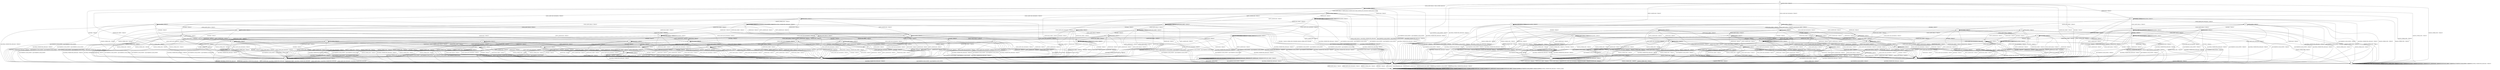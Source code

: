 digraph g {

	s0 [shape="circle" label="s0"];
	s1 [shape="circle" label="s1"];
	s2 [shape="circle" label="s2"];
	s3 [shape="circle" label="s3"];
	s4 [shape="circle" label="s4"];
	s5 [shape="circle" label="s5"];
	s6 [shape="circle" label="s6"];
	s7 [shape="circle" label="s7"];
	s8 [shape="circle" label="s8"];
	s9 [shape="circle" label="s9"];
	s10 [shape="circle" label="s10"];
	s11 [shape="circle" label="s11"];
	s12 [shape="circle" label="s12"];
	s13 [shape="circle" label="s13"];
	s14 [shape="circle" label="s14"];
	s15 [shape="circle" label="s15"];
	s16 [shape="circle" label="s16"];
	s17 [shape="circle" label="s17"];
	s18 [shape="circle" label="s18"];
	s19 [shape="circle" label="s19"];
	s20 [shape="circle" label="s20"];
	s21 [shape="circle" label="s21"];
	s22 [shape="circle" label="s22"];
	s23 [shape="circle" label="s23"];
	s24 [shape="circle" label="s24"];
	s25 [shape="circle" label="s25"];
	s26 [shape="circle" label="s26"];
	s27 [shape="circle" label="s27"];
	s28 [shape="circle" label="s28"];
	s29 [shape="circle" label="s29"];
	s30 [shape="circle" label="s30"];
	s31 [shape="circle" label="s31"];
	s32 [shape="circle" label="s32"];
	s33 [shape="circle" label="s33"];
	s34 [shape="circle" label="s34"];
	s35 [shape="circle" label="s35"];
	s36 [shape="circle" label="s36"];
	s37 [shape="circle" label="s37"];
	s38 [shape="circle" label="s38"];
	s39 [shape="circle" label="s39"];
	s40 [shape="circle" label="s40"];
	s41 [shape="circle" label="s41"];
	s42 [shape="circle" label="s42"];
	s43 [shape="circle" label="s43"];
	s44 [shape="circle" label="s44"];
	s45 [shape="circle" label="s45"];
	s46 [shape="circle" label="s46"];
	s47 [shape="circle" label="s47"];
	s48 [shape="circle" label="s48"];
	s49 [shape="circle" label="s49"];
	s50 [shape="circle" label="s50"];
	s51 [shape="circle" label="s51"];
	s52 [shape="circle" label="s52"];
	s53 [shape="circle" label="s53"];
	s54 [shape="circle" label="s54"];
	s55 [shape="circle" label="s55"];
	s56 [shape="circle" label="s56"];
	s57 [shape="circle" label="s57"];
	s58 [shape="circle" label="s58"];
	s59 [shape="circle" label="s59"];
	s60 [shape="circle" label="s60"];
	s61 [shape="circle" label="s61"];
	s62 [shape="circle" label="s62"];
	s63 [shape="circle" label="s63"];
	s64 [shape="circle" label="s64"];
	s65 [shape="circle" label="s65"];
	s66 [shape="circle" label="s66"];
	s0 -> s2 [label="ECDH_CLIENT_HELLO / HELLO_VERIFY_REQUEST"];
	s0 -> s23 [label="ECDH_CLIENT_KEY_EXCHANGE / TIMEOUT"];
	s0 -> s1 [label="CHANGE_CIPHER_SPEC / TIMEOUT"];
	s0 -> s14 [label="FINISHED / TIMEOUT"];
	s0 -> s0 [label="APPLICATION / TIMEOUT"];
	s0 -> s11 [label="CERTIFICATE / TIMEOUT"];
	s0 -> s17 [label="EMPTY_CERTIFICATE / TIMEOUT"];
	s0 -> s14 [label="CERTIFICATE_VERIFY / TIMEOUT"];
	s0 -> s5 [label="Alert(WARNING,CLOSE_NOTIFY) / TIMEOUT"];
	s0 -> s5 [label="Alert(FATAL,UNEXPECTED_MESSAGE) / TIMEOUT"];
	s1 -> s1 [label="ECDH_CLIENT_HELLO / TIMEOUT"];
	s1 -> s1 [label="ECDH_CLIENT_KEY_EXCHANGE / TIMEOUT"];
	s1 -> s1 [label="CHANGE_CIPHER_SPEC / TIMEOUT"];
	s1 -> s1 [label="FINISHED / TIMEOUT"];
	s1 -> s1 [label="APPLICATION / TIMEOUT"];
	s1 -> s1 [label="CERTIFICATE / TIMEOUT"];
	s1 -> s1 [label="EMPTY_CERTIFICATE / TIMEOUT"];
	s1 -> s1 [label="CERTIFICATE_VERIFY / TIMEOUT"];
	s1 -> s1 [label="Alert(WARNING,CLOSE_NOTIFY) / TIMEOUT"];
	s1 -> s1 [label="Alert(FATAL,UNEXPECTED_MESSAGE) / TIMEOUT"];
	s2 -> s3 [label="ECDH_CLIENT_HELLO / SERVER_HELLO,CERTIFICATE,ECDHE_SERVER_KEY_EXCHANGE,SERVER_HELLO_DONE"];
	s2 -> s18 [label="ECDH_CLIENT_KEY_EXCHANGE / TIMEOUT"];
	s2 -> s1 [label="CHANGE_CIPHER_SPEC / TIMEOUT"];
	s2 -> s4 [label="FINISHED / TIMEOUT"];
	s2 -> s2 [label="APPLICATION / TIMEOUT"];
	s2 -> s7 [label="CERTIFICATE / TIMEOUT"];
	s2 -> s15 [label="EMPTY_CERTIFICATE / TIMEOUT"];
	s2 -> s4 [label="CERTIFICATE_VERIFY / TIMEOUT"];
	s2 -> s5 [label="Alert(WARNING,CLOSE_NOTIFY) / Alert(WARNING,CLOSE_NOTIFY)"];
	s2 -> s5 [label="Alert(FATAL,UNEXPECTED_MESSAGE) / TIMEOUT"];
	s3 -> s5 [label="ECDH_CLIENT_HELLO / Alert(FATAL,UNEXPECTED_MESSAGE)"];
	s3 -> s19 [label="ECDH_CLIENT_KEY_EXCHANGE / TIMEOUT"];
	s3 -> s1 [label="CHANGE_CIPHER_SPEC / TIMEOUT"];
	s3 -> s4 [label="FINISHED / TIMEOUT"];
	s3 -> s3 [label="APPLICATION / TIMEOUT"];
	s3 -> s7 [label="CERTIFICATE / TIMEOUT"];
	s3 -> s15 [label="EMPTY_CERTIFICATE / TIMEOUT"];
	s3 -> s4 [label="CERTIFICATE_VERIFY / TIMEOUT"];
	s3 -> s5 [label="Alert(WARNING,CLOSE_NOTIFY) / Alert(WARNING,CLOSE_NOTIFY)"];
	s3 -> s5 [label="Alert(FATAL,UNEXPECTED_MESSAGE) / TIMEOUT"];
	s4 -> s4 [label="ECDH_CLIENT_HELLO / TIMEOUT"];
	s4 -> s4 [label="ECDH_CLIENT_KEY_EXCHANGE / TIMEOUT"];
	s4 -> s1 [label="CHANGE_CIPHER_SPEC / TIMEOUT"];
	s4 -> s4 [label="FINISHED / TIMEOUT"];
	s4 -> s4 [label="APPLICATION / TIMEOUT"];
	s4 -> s4 [label="CERTIFICATE / TIMEOUT"];
	s4 -> s4 [label="EMPTY_CERTIFICATE / TIMEOUT"];
	s4 -> s4 [label="CERTIFICATE_VERIFY / TIMEOUT"];
	s4 -> s5 [label="Alert(WARNING,CLOSE_NOTIFY) / Alert(WARNING,CLOSE_NOTIFY)"];
	s4 -> s5 [label="Alert(FATAL,UNEXPECTED_MESSAGE) / TIMEOUT"];
	s5 -> s6 [label="ECDH_CLIENT_HELLO / TIMEOUT"];
	s5 -> s6 [label="ECDH_CLIENT_KEY_EXCHANGE / TIMEOUT"];
	s5 -> s6 [label="CHANGE_CIPHER_SPEC / TIMEOUT"];
	s5 -> s6 [label="FINISHED / TIMEOUT"];
	s5 -> s6 [label="APPLICATION / TIMEOUT"];
	s5 -> s6 [label="CERTIFICATE / TIMEOUT"];
	s5 -> s6 [label="EMPTY_CERTIFICATE / TIMEOUT"];
	s5 -> s6 [label="CERTIFICATE_VERIFY / TIMEOUT"];
	s5 -> s6 [label="Alert(WARNING,CLOSE_NOTIFY) / TIMEOUT"];
	s5 -> s6 [label="Alert(FATAL,UNEXPECTED_MESSAGE) / TIMEOUT"];
	s6 -> s6 [label="ECDH_CLIENT_HELLO / SOCKET_CLOSED"];
	s6 -> s6 [label="ECDH_CLIENT_KEY_EXCHANGE / SOCKET_CLOSED"];
	s6 -> s6 [label="CHANGE_CIPHER_SPEC / SOCKET_CLOSED"];
	s6 -> s6 [label="FINISHED / SOCKET_CLOSED"];
	s6 -> s6 [label="APPLICATION / SOCKET_CLOSED"];
	s6 -> s6 [label="CERTIFICATE / SOCKET_CLOSED"];
	s6 -> s6 [label="EMPTY_CERTIFICATE / SOCKET_CLOSED"];
	s6 -> s6 [label="CERTIFICATE_VERIFY / SOCKET_CLOSED"];
	s6 -> s6 [label="Alert(WARNING,CLOSE_NOTIFY) / SOCKET_CLOSED"];
	s6 -> s6 [label="Alert(FATAL,UNEXPECTED_MESSAGE) / SOCKET_CLOSED"];
	s7 -> s7 [label="ECDH_CLIENT_HELLO / TIMEOUT"];
	s7 -> s8 [label="ECDH_CLIENT_KEY_EXCHANGE / TIMEOUT"];
	s7 -> s1 [label="CHANGE_CIPHER_SPEC / TIMEOUT"];
	s7 -> s7 [label="FINISHED / TIMEOUT"];
	s7 -> s7 [label="APPLICATION / TIMEOUT"];
	s7 -> s4 [label="CERTIFICATE / TIMEOUT"];
	s7 -> s4 [label="EMPTY_CERTIFICATE / TIMEOUT"];
	s7 -> s15 [label="CERTIFICATE_VERIFY / TIMEOUT"];
	s7 -> s5 [label="Alert(WARNING,CLOSE_NOTIFY) / Alert(WARNING,CLOSE_NOTIFY)"];
	s7 -> s5 [label="Alert(FATAL,UNEXPECTED_MESSAGE) / TIMEOUT"];
	s8 -> s8 [label="ECDH_CLIENT_HELLO / TIMEOUT"];
	s8 -> s4 [label="ECDH_CLIENT_KEY_EXCHANGE / TIMEOUT"];
	s8 -> s1 [label="CHANGE_CIPHER_SPEC / TIMEOUT"];
	s8 -> s8 [label="FINISHED / TIMEOUT"];
	s8 -> s8 [label="APPLICATION / TIMEOUT"];
	s8 -> s4 [label="CERTIFICATE / TIMEOUT"];
	s8 -> s4 [label="EMPTY_CERTIFICATE / TIMEOUT"];
	s8 -> s9 [label="CERTIFICATE_VERIFY / TIMEOUT"];
	s8 -> s5 [label="Alert(WARNING,CLOSE_NOTIFY) / Alert(WARNING,CLOSE_NOTIFY)"];
	s8 -> s5 [label="Alert(FATAL,UNEXPECTED_MESSAGE) / TIMEOUT"];
	s9 -> s27 [label="ECDH_CLIENT_HELLO / TIMEOUT"];
	s9 -> s4 [label="ECDH_CLIENT_KEY_EXCHANGE / TIMEOUT"];
	s9 -> s10 [label="CHANGE_CIPHER_SPEC / TIMEOUT"];
	s9 -> s30 [label="FINISHED / TIMEOUT"];
	s9 -> s9 [label="APPLICATION / TIMEOUT"];
	s9 -> s4 [label="CERTIFICATE / TIMEOUT"];
	s9 -> s4 [label="EMPTY_CERTIFICATE / TIMEOUT"];
	s9 -> s4 [label="CERTIFICATE_VERIFY / TIMEOUT"];
	s9 -> s5 [label="Alert(WARNING,CLOSE_NOTIFY) / Alert(WARNING,CLOSE_NOTIFY)"];
	s9 -> s5 [label="Alert(FATAL,UNEXPECTED_MESSAGE) / TIMEOUT"];
	s10 -> s5 [label="ECDH_CLIENT_HELLO / Alert(FATAL,UNEXPECTED_MESSAGE)"];
	s10 -> s5 [label="ECDH_CLIENT_KEY_EXCHANGE / Alert(FATAL,UNEXPECTED_MESSAGE)"];
	s10 -> s1 [label="CHANGE_CIPHER_SPEC / TIMEOUT"];
	s10 -> s5 [label="FINISHED / Alert(FATAL,UNEXPECTED_MESSAGE)"];
	s10 -> s10 [label="APPLICATION / TIMEOUT"];
	s10 -> s5 [label="CERTIFICATE / Alert(FATAL,UNEXPECTED_MESSAGE)"];
	s10 -> s5 [label="EMPTY_CERTIFICATE / Alert(FATAL,UNEXPECTED_MESSAGE)"];
	s10 -> s5 [label="CERTIFICATE_VERIFY / Alert(FATAL,UNEXPECTED_MESSAGE)"];
	s10 -> s10 [label="Alert(WARNING,CLOSE_NOTIFY) / TIMEOUT"];
	s10 -> s10 [label="Alert(FATAL,UNEXPECTED_MESSAGE) / TIMEOUT"];
	s11 -> s45 [label="ECDH_CLIENT_HELLO / TIMEOUT"];
	s11 -> s58 [label="ECDH_CLIENT_KEY_EXCHANGE / TIMEOUT"];
	s11 -> s1 [label="CHANGE_CIPHER_SPEC / TIMEOUT"];
	s11 -> s11 [label="FINISHED / TIMEOUT"];
	s11 -> s11 [label="APPLICATION / TIMEOUT"];
	s11 -> s14 [label="CERTIFICATE / TIMEOUT"];
	s11 -> s14 [label="EMPTY_CERTIFICATE / TIMEOUT"];
	s11 -> s12 [label="CERTIFICATE_VERIFY / TIMEOUT"];
	s11 -> s5 [label="Alert(WARNING,CLOSE_NOTIFY) / TIMEOUT"];
	s11 -> s5 [label="Alert(FATAL,UNEXPECTED_MESSAGE) / TIMEOUT"];
	s12 -> s53 [label="ECDH_CLIENT_HELLO / TIMEOUT"];
	s12 -> s36 [label="ECDH_CLIENT_KEY_EXCHANGE / TIMEOUT"];
	s12 -> s13 [label="CHANGE_CIPHER_SPEC / TIMEOUT"];
	s12 -> s49 [label="FINISHED / TIMEOUT"];
	s12 -> s12 [label="APPLICATION / TIMEOUT"];
	s12 -> s14 [label="CERTIFICATE / TIMEOUT"];
	s12 -> s14 [label="EMPTY_CERTIFICATE / TIMEOUT"];
	s12 -> s14 [label="CERTIFICATE_VERIFY / TIMEOUT"];
	s12 -> s5 [label="Alert(WARNING,CLOSE_NOTIFY) / TIMEOUT"];
	s12 -> s5 [label="Alert(FATAL,UNEXPECTED_MESSAGE) / TIMEOUT"];
	s13 -> s5 [label="ECDH_CLIENT_HELLO / TIMEOUT"];
	s13 -> s5 [label="ECDH_CLIENT_KEY_EXCHANGE / TIMEOUT"];
	s13 -> s1 [label="CHANGE_CIPHER_SPEC / TIMEOUT"];
	s13 -> s5 [label="FINISHED / TIMEOUT"];
	s13 -> s13 [label="APPLICATION / TIMEOUT"];
	s13 -> s5 [label="CERTIFICATE / TIMEOUT"];
	s13 -> s5 [label="EMPTY_CERTIFICATE / TIMEOUT"];
	s13 -> s5 [label="CERTIFICATE_VERIFY / TIMEOUT"];
	s13 -> s13 [label="Alert(WARNING,CLOSE_NOTIFY) / TIMEOUT"];
	s13 -> s13 [label="Alert(FATAL,UNEXPECTED_MESSAGE) / TIMEOUT"];
	s14 -> s14 [label="ECDH_CLIENT_HELLO / TIMEOUT"];
	s14 -> s14 [label="ECDH_CLIENT_KEY_EXCHANGE / TIMEOUT"];
	s14 -> s1 [label="CHANGE_CIPHER_SPEC / TIMEOUT"];
	s14 -> s14 [label="FINISHED / TIMEOUT"];
	s14 -> s14 [label="APPLICATION / TIMEOUT"];
	s14 -> s14 [label="CERTIFICATE / TIMEOUT"];
	s14 -> s14 [label="EMPTY_CERTIFICATE / TIMEOUT"];
	s14 -> s14 [label="CERTIFICATE_VERIFY / TIMEOUT"];
	s14 -> s5 [label="Alert(WARNING,CLOSE_NOTIFY) / TIMEOUT"];
	s14 -> s5 [label="Alert(FATAL,UNEXPECTED_MESSAGE) / TIMEOUT"];
	s15 -> s55 [label="ECDH_CLIENT_HELLO / TIMEOUT"];
	s15 -> s16 [label="ECDH_CLIENT_KEY_EXCHANGE / TIMEOUT"];
	s15 -> s10 [label="CHANGE_CIPHER_SPEC / TIMEOUT"];
	s15 -> s25 [label="FINISHED / TIMEOUT"];
	s15 -> s15 [label="APPLICATION / TIMEOUT"];
	s15 -> s4 [label="CERTIFICATE / TIMEOUT"];
	s15 -> s4 [label="EMPTY_CERTIFICATE / TIMEOUT"];
	s15 -> s15 [label="CERTIFICATE_VERIFY / TIMEOUT"];
	s15 -> s5 [label="Alert(WARNING,CLOSE_NOTIFY) / Alert(WARNING,CLOSE_NOTIFY)"];
	s15 -> s5 [label="Alert(FATAL,UNEXPECTED_MESSAGE) / TIMEOUT"];
	s16 -> s31 [label="ECDH_CLIENT_HELLO / TIMEOUT"];
	s16 -> s4 [label="ECDH_CLIENT_KEY_EXCHANGE / TIMEOUT"];
	s16 -> s10 [label="CHANGE_CIPHER_SPEC / TIMEOUT"];
	s16 -> s26 [label="FINISHED / TIMEOUT"];
	s16 -> s16 [label="APPLICATION / TIMEOUT"];
	s16 -> s4 [label="CERTIFICATE / TIMEOUT"];
	s16 -> s4 [label="EMPTY_CERTIFICATE / TIMEOUT"];
	s16 -> s9 [label="CERTIFICATE_VERIFY / TIMEOUT"];
	s16 -> s5 [label="Alert(WARNING,CLOSE_NOTIFY) / Alert(WARNING,CLOSE_NOTIFY)"];
	s16 -> s5 [label="Alert(FATAL,UNEXPECTED_MESSAGE) / TIMEOUT"];
	s17 -> s17 [label="ECDH_CLIENT_HELLO / TIMEOUT"];
	s17 -> s33 [label="ECDH_CLIENT_KEY_EXCHANGE / TIMEOUT"];
	s17 -> s13 [label="CHANGE_CIPHER_SPEC / TIMEOUT"];
	s17 -> s61 [label="FINISHED / TIMEOUT"];
	s17 -> s17 [label="APPLICATION / TIMEOUT"];
	s17 -> s14 [label="CERTIFICATE / TIMEOUT"];
	s17 -> s14 [label="EMPTY_CERTIFICATE / TIMEOUT"];
	s17 -> s12 [label="CERTIFICATE_VERIFY / TIMEOUT"];
	s17 -> s5 [label="Alert(WARNING,CLOSE_NOTIFY) / TIMEOUT"];
	s17 -> s5 [label="Alert(FATAL,UNEXPECTED_MESSAGE) / TIMEOUT"];
	s18 -> s24 [label="ECDH_CLIENT_HELLO / TIMEOUT"];
	s18 -> s4 [label="ECDH_CLIENT_KEY_EXCHANGE / TIMEOUT"];
	s18 -> s10 [label="CHANGE_CIPHER_SPEC / TIMEOUT"];
	s18 -> s52 [label="FINISHED / TIMEOUT"];
	s18 -> s18 [label="APPLICATION / TIMEOUT"];
	s18 -> s16 [label="CERTIFICATE / TIMEOUT"];
	s18 -> s16 [label="EMPTY_CERTIFICATE / TIMEOUT"];
	s18 -> s22 [label="CERTIFICATE_VERIFY / TIMEOUT"];
	s18 -> s5 [label="Alert(WARNING,CLOSE_NOTIFY) / Alert(WARNING,CLOSE_NOTIFY)"];
	s18 -> s5 [label="Alert(FATAL,UNEXPECTED_MESSAGE) / TIMEOUT"];
	s19 -> s24 [label="ECDH_CLIENT_HELLO / TIMEOUT"];
	s19 -> s4 [label="ECDH_CLIENT_KEY_EXCHANGE / TIMEOUT"];
	s19 -> s20 [label="CHANGE_CIPHER_SPEC / TIMEOUT"];
	s19 -> s52 [label="FINISHED / TIMEOUT"];
	s19 -> s19 [label="APPLICATION / TIMEOUT"];
	s19 -> s16 [label="CERTIFICATE / TIMEOUT"];
	s19 -> s16 [label="EMPTY_CERTIFICATE / TIMEOUT"];
	s19 -> s22 [label="CERTIFICATE_VERIFY / TIMEOUT"];
	s19 -> s5 [label="Alert(WARNING,CLOSE_NOTIFY) / Alert(WARNING,CLOSE_NOTIFY)"];
	s19 -> s5 [label="Alert(FATAL,UNEXPECTED_MESSAGE) / TIMEOUT"];
	s20 -> s24 [label="ECDH_CLIENT_HELLO / TIMEOUT"];
	s20 -> s4 [label="ECDH_CLIENT_KEY_EXCHANGE / TIMEOUT"];
	s20 -> s1 [label="CHANGE_CIPHER_SPEC / TIMEOUT"];
	s20 -> s21 [label="FINISHED / CHANGE_CIPHER_SPEC,FINISHED,CHANGE_CIPHER_SPEC,FINISHED"];
	s20 -> s20 [label="APPLICATION / TIMEOUT"];
	s20 -> s51 [label="CERTIFICATE / TIMEOUT"];
	s20 -> s51 [label="EMPTY_CERTIFICATE / TIMEOUT"];
	s20 -> s37 [label="CERTIFICATE_VERIFY / TIMEOUT"];
	s20 -> s20 [label="Alert(WARNING,CLOSE_NOTIFY) / TIMEOUT"];
	s20 -> s20 [label="Alert(FATAL,UNEXPECTED_MESSAGE) / TIMEOUT"];
	s21 -> s21 [label="ECDH_CLIENT_HELLO / TIMEOUT"];
	s21 -> s21 [label="ECDH_CLIENT_KEY_EXCHANGE / TIMEOUT"];
	s21 -> s1 [label="CHANGE_CIPHER_SPEC / TIMEOUT"];
	s21 -> s21 [label="FINISHED / TIMEOUT"];
	s21 -> s5 [label="APPLICATION / APPLICATION"];
	s21 -> s21 [label="CERTIFICATE / TIMEOUT"];
	s21 -> s21 [label="EMPTY_CERTIFICATE / TIMEOUT"];
	s21 -> s21 [label="CERTIFICATE_VERIFY / TIMEOUT"];
	s21 -> s5 [label="Alert(WARNING,CLOSE_NOTIFY) / TIMEOUT"];
	s21 -> s5 [label="Alert(FATAL,UNEXPECTED_MESSAGE) / TIMEOUT"];
	s22 -> s22 [label="ECDH_CLIENT_HELLO / TIMEOUT"];
	s22 -> s4 [label="ECDH_CLIENT_KEY_EXCHANGE / TIMEOUT"];
	s22 -> s10 [label="CHANGE_CIPHER_SPEC / TIMEOUT"];
	s22 -> s39 [label="FINISHED / TIMEOUT"];
	s22 -> s22 [label="APPLICATION / TIMEOUT"];
	s22 -> s9 [label="CERTIFICATE / TIMEOUT"];
	s22 -> s9 [label="EMPTY_CERTIFICATE / TIMEOUT"];
	s22 -> s4 [label="CERTIFICATE_VERIFY / TIMEOUT"];
	s22 -> s5 [label="Alert(WARNING,CLOSE_NOTIFY) / Alert(WARNING,CLOSE_NOTIFY)"];
	s22 -> s5 [label="Alert(FATAL,UNEXPECTED_MESSAGE) / TIMEOUT"];
	s23 -> s35 [label="ECDH_CLIENT_HELLO / TIMEOUT"];
	s23 -> s14 [label="ECDH_CLIENT_KEY_EXCHANGE / TIMEOUT"];
	s23 -> s13 [label="CHANGE_CIPHER_SPEC / TIMEOUT"];
	s23 -> s62 [label="FINISHED / TIMEOUT"];
	s23 -> s23 [label="APPLICATION / TIMEOUT"];
	s23 -> s33 [label="CERTIFICATE / TIMEOUT"];
	s23 -> s33 [label="EMPTY_CERTIFICATE / TIMEOUT"];
	s23 -> s28 [label="CERTIFICATE_VERIFY / TIMEOUT"];
	s23 -> s5 [label="Alert(WARNING,CLOSE_NOTIFY) / TIMEOUT"];
	s23 -> s5 [label="Alert(FATAL,UNEXPECTED_MESSAGE) / TIMEOUT"];
	s24 -> s4 [label="ECDH_CLIENT_HELLO / TIMEOUT"];
	s24 -> s4 [label="ECDH_CLIENT_KEY_EXCHANGE / TIMEOUT"];
	s24 -> s10 [label="CHANGE_CIPHER_SPEC / TIMEOUT"];
	s24 -> s50 [label="FINISHED / TIMEOUT"];
	s24 -> s24 [label="APPLICATION / TIMEOUT"];
	s24 -> s31 [label="CERTIFICATE / TIMEOUT"];
	s24 -> s31 [label="EMPTY_CERTIFICATE / TIMEOUT"];
	s24 -> s22 [label="CERTIFICATE_VERIFY / TIMEOUT"];
	s24 -> s5 [label="Alert(WARNING,CLOSE_NOTIFY) / Alert(WARNING,CLOSE_NOTIFY)"];
	s24 -> s5 [label="Alert(FATAL,UNEXPECTED_MESSAGE) / TIMEOUT"];
	s25 -> s66 [label="ECDH_CLIENT_HELLO / TIMEOUT"];
	s25 -> s26 [label="ECDH_CLIENT_KEY_EXCHANGE / TIMEOUT"];
	s25 -> s10 [label="CHANGE_CIPHER_SPEC / TIMEOUT"];
	s25 -> s4 [label="FINISHED / TIMEOUT"];
	s25 -> s25 [label="APPLICATION / TIMEOUT"];
	s25 -> s4 [label="CERTIFICATE / TIMEOUT"];
	s25 -> s4 [label="EMPTY_CERTIFICATE / TIMEOUT"];
	s25 -> s60 [label="CERTIFICATE_VERIFY / TIMEOUT"];
	s25 -> s5 [label="Alert(WARNING,CLOSE_NOTIFY) / Alert(WARNING,CLOSE_NOTIFY)"];
	s25 -> s5 [label="Alert(FATAL,UNEXPECTED_MESSAGE) / TIMEOUT"];
	s26 -> s42 [label="ECDH_CLIENT_HELLO / TIMEOUT"];
	s26 -> s4 [label="ECDH_CLIENT_KEY_EXCHANGE / TIMEOUT"];
	s26 -> s10 [label="CHANGE_CIPHER_SPEC / TIMEOUT"];
	s26 -> s4 [label="FINISHED / TIMEOUT"];
	s26 -> s26 [label="APPLICATION / TIMEOUT"];
	s26 -> s4 [label="CERTIFICATE / TIMEOUT"];
	s26 -> s4 [label="EMPTY_CERTIFICATE / TIMEOUT"];
	s26 -> s30 [label="CERTIFICATE_VERIFY / TIMEOUT"];
	s26 -> s5 [label="Alert(WARNING,CLOSE_NOTIFY) / Alert(WARNING,CLOSE_NOTIFY)"];
	s26 -> s5 [label="Alert(FATAL,UNEXPECTED_MESSAGE) / TIMEOUT"];
	s27 -> s4 [label="ECDH_CLIENT_HELLO / TIMEOUT"];
	s27 -> s4 [label="ECDH_CLIENT_KEY_EXCHANGE / TIMEOUT"];
	s27 -> s10 [label="CHANGE_CIPHER_SPEC / TIMEOUT"];
	s27 -> s32 [label="FINISHED / TIMEOUT"];
	s27 -> s27 [label="APPLICATION / TIMEOUT"];
	s27 -> s4 [label="CERTIFICATE / TIMEOUT"];
	s27 -> s4 [label="EMPTY_CERTIFICATE / TIMEOUT"];
	s27 -> s4 [label="CERTIFICATE_VERIFY / TIMEOUT"];
	s27 -> s5 [label="Alert(WARNING,CLOSE_NOTIFY) / Alert(WARNING,CLOSE_NOTIFY)"];
	s27 -> s5 [label="Alert(FATAL,UNEXPECTED_MESSAGE) / TIMEOUT"];
	s28 -> s63 [label="ECDH_CLIENT_HELLO / TIMEOUT"];
	s28 -> s14 [label="ECDH_CLIENT_KEY_EXCHANGE / TIMEOUT"];
	s28 -> s13 [label="CHANGE_CIPHER_SPEC / TIMEOUT"];
	s28 -> s29 [label="FINISHED / TIMEOUT"];
	s28 -> s28 [label="APPLICATION / TIMEOUT"];
	s28 -> s36 [label="CERTIFICATE / TIMEOUT"];
	s28 -> s36 [label="EMPTY_CERTIFICATE / TIMEOUT"];
	s28 -> s14 [label="CERTIFICATE_VERIFY / TIMEOUT"];
	s28 -> s5 [label="Alert(WARNING,CLOSE_NOTIFY) / TIMEOUT"];
	s28 -> s5 [label="Alert(FATAL,UNEXPECTED_MESSAGE) / TIMEOUT"];
	s29 -> s29 [label="ECDH_CLIENT_HELLO / TIMEOUT"];
	s29 -> s14 [label="ECDH_CLIENT_KEY_EXCHANGE / TIMEOUT"];
	s29 -> s13 [label="CHANGE_CIPHER_SPEC / TIMEOUT"];
	s29 -> s14 [label="FINISHED / TIMEOUT"];
	s29 -> s29 [label="APPLICATION / TIMEOUT"];
	s29 -> s34 [label="CERTIFICATE / TIMEOUT"];
	s29 -> s34 [label="EMPTY_CERTIFICATE / TIMEOUT"];
	s29 -> s14 [label="CERTIFICATE_VERIFY / TIMEOUT"];
	s29 -> s5 [label="Alert(WARNING,CLOSE_NOTIFY) / TIMEOUT"];
	s29 -> s5 [label="Alert(FATAL,UNEXPECTED_MESSAGE) / TIMEOUT"];
	s30 -> s32 [label="ECDH_CLIENT_HELLO / TIMEOUT"];
	s30 -> s4 [label="ECDH_CLIENT_KEY_EXCHANGE / TIMEOUT"];
	s30 -> s10 [label="CHANGE_CIPHER_SPEC / TIMEOUT"];
	s30 -> s4 [label="FINISHED / TIMEOUT"];
	s30 -> s30 [label="APPLICATION / TIMEOUT"];
	s30 -> s4 [label="CERTIFICATE / TIMEOUT"];
	s30 -> s4 [label="EMPTY_CERTIFICATE / TIMEOUT"];
	s30 -> s4 [label="CERTIFICATE_VERIFY / TIMEOUT"];
	s30 -> s5 [label="Alert(WARNING,CLOSE_NOTIFY) / Alert(WARNING,CLOSE_NOTIFY)"];
	s30 -> s5 [label="Alert(FATAL,UNEXPECTED_MESSAGE) / TIMEOUT"];
	s31 -> s4 [label="ECDH_CLIENT_HELLO / TIMEOUT"];
	s31 -> s4 [label="ECDH_CLIENT_KEY_EXCHANGE / TIMEOUT"];
	s31 -> s10 [label="CHANGE_CIPHER_SPEC / TIMEOUT"];
	s31 -> s42 [label="FINISHED / TIMEOUT"];
	s31 -> s31 [label="APPLICATION / TIMEOUT"];
	s31 -> s4 [label="CERTIFICATE / TIMEOUT"];
	s31 -> s4 [label="EMPTY_CERTIFICATE / TIMEOUT"];
	s31 -> s27 [label="CERTIFICATE_VERIFY / TIMEOUT"];
	s31 -> s5 [label="Alert(WARNING,CLOSE_NOTIFY) / Alert(WARNING,CLOSE_NOTIFY)"];
	s31 -> s5 [label="Alert(FATAL,UNEXPECTED_MESSAGE) / TIMEOUT"];
	s32 -> s4 [label="ECDH_CLIENT_HELLO / TIMEOUT"];
	s32 -> s4 [label="ECDH_CLIENT_KEY_EXCHANGE / TIMEOUT"];
	s32 -> s10 [label="CHANGE_CIPHER_SPEC / TIMEOUT"];
	s32 -> s4 [label="FINISHED / TIMEOUT"];
	s32 -> s32 [label="APPLICATION / TIMEOUT"];
	s32 -> s4 [label="CERTIFICATE / TIMEOUT"];
	s32 -> s4 [label="EMPTY_CERTIFICATE / TIMEOUT"];
	s32 -> s4 [label="CERTIFICATE_VERIFY / TIMEOUT"];
	s32 -> s5 [label="Alert(WARNING,CLOSE_NOTIFY) / Alert(WARNING,CLOSE_NOTIFY)"];
	s32 -> s5 [label="Alert(FATAL,UNEXPECTED_MESSAGE) / TIMEOUT"];
	s33 -> s40 [label="ECDH_CLIENT_HELLO / TIMEOUT"];
	s33 -> s14 [label="ECDH_CLIENT_KEY_EXCHANGE / TIMEOUT"];
	s33 -> s13 [label="CHANGE_CIPHER_SPEC / TIMEOUT"];
	s33 -> s46 [label="FINISHED / TIMEOUT"];
	s33 -> s33 [label="APPLICATION / TIMEOUT"];
	s33 -> s14 [label="CERTIFICATE / TIMEOUT"];
	s33 -> s14 [label="EMPTY_CERTIFICATE / TIMEOUT"];
	s33 -> s36 [label="CERTIFICATE_VERIFY / TIMEOUT"];
	s33 -> s5 [label="Alert(WARNING,CLOSE_NOTIFY) / TIMEOUT"];
	s33 -> s5 [label="Alert(FATAL,UNEXPECTED_MESSAGE) / TIMEOUT"];
	s34 -> s56 [label="ECDH_CLIENT_HELLO / TIMEOUT"];
	s34 -> s14 [label="ECDH_CLIENT_KEY_EXCHANGE / TIMEOUT"];
	s34 -> s13 [label="CHANGE_CIPHER_SPEC / TIMEOUT"];
	s34 -> s14 [label="FINISHED / TIMEOUT"];
	s34 -> s34 [label="APPLICATION / TIMEOUT"];
	s34 -> s14 [label="CERTIFICATE / TIMEOUT"];
	s34 -> s14 [label="EMPTY_CERTIFICATE / TIMEOUT"];
	s34 -> s14 [label="CERTIFICATE_VERIFY / TIMEOUT"];
	s34 -> s5 [label="Alert(WARNING,CLOSE_NOTIFY) / TIMEOUT"];
	s34 -> s5 [label="Alert(FATAL,UNEXPECTED_MESSAGE) / TIMEOUT"];
	s35 -> s14 [label="ECDH_CLIENT_HELLO / TIMEOUT"];
	s35 -> s14 [label="ECDH_CLIENT_KEY_EXCHANGE / TIMEOUT"];
	s35 -> s13 [label="CHANGE_CIPHER_SPEC / TIMEOUT"];
	s35 -> s57 [label="FINISHED / TIMEOUT"];
	s35 -> s35 [label="APPLICATION / TIMEOUT"];
	s35 -> s40 [label="CERTIFICATE / TIMEOUT"];
	s35 -> s40 [label="EMPTY_CERTIFICATE / TIMEOUT"];
	s35 -> s63 [label="CERTIFICATE_VERIFY / TIMEOUT"];
	s35 -> s5 [label="Alert(WARNING,CLOSE_NOTIFY) / TIMEOUT"];
	s35 -> s5 [label="Alert(FATAL,UNEXPECTED_MESSAGE) / TIMEOUT"];
	s36 -> s48 [label="ECDH_CLIENT_HELLO / TIMEOUT"];
	s36 -> s14 [label="ECDH_CLIENT_KEY_EXCHANGE / TIMEOUT"];
	s36 -> s13 [label="CHANGE_CIPHER_SPEC / TIMEOUT"];
	s36 -> s34 [label="FINISHED / TIMEOUT"];
	s36 -> s36 [label="APPLICATION / TIMEOUT"];
	s36 -> s14 [label="CERTIFICATE / TIMEOUT"];
	s36 -> s14 [label="EMPTY_CERTIFICATE / TIMEOUT"];
	s36 -> s14 [label="CERTIFICATE_VERIFY / TIMEOUT"];
	s36 -> s5 [label="Alert(WARNING,CLOSE_NOTIFY) / TIMEOUT"];
	s36 -> s5 [label="Alert(FATAL,UNEXPECTED_MESSAGE) / TIMEOUT"];
	s37 -> s37 [label="ECDH_CLIENT_HELLO / TIMEOUT"];
	s37 -> s4 [label="ECDH_CLIENT_KEY_EXCHANGE / TIMEOUT"];
	s37 -> s10 [label="CHANGE_CIPHER_SPEC / TIMEOUT"];
	s37 -> s38 [label="FINISHED / TIMEOUT"];
	s37 -> s4 [label="APPLICATION / TIMEOUT"];
	s37 -> s44 [label="CERTIFICATE / TIMEOUT"];
	s37 -> s44 [label="EMPTY_CERTIFICATE / TIMEOUT"];
	s37 -> s4 [label="CERTIFICATE_VERIFY / TIMEOUT"];
	s37 -> s5 [label="Alert(WARNING,CLOSE_NOTIFY) / Alert(WARNING,CLOSE_NOTIFY)"];
	s37 -> s5 [label="Alert(FATAL,UNEXPECTED_MESSAGE) / TIMEOUT"];
	s38 -> s38 [label="ECDH_CLIENT_HELLO / TIMEOUT"];
	s38 -> s4 [label="ECDH_CLIENT_KEY_EXCHANGE / TIMEOUT"];
	s38 -> s10 [label="CHANGE_CIPHER_SPEC / TIMEOUT"];
	s38 -> s4 [label="FINISHED / TIMEOUT"];
	s38 -> s4 [label="APPLICATION / TIMEOUT"];
	s38 -> s47 [label="CERTIFICATE / TIMEOUT"];
	s38 -> s47 [label="EMPTY_CERTIFICATE / TIMEOUT"];
	s38 -> s4 [label="CERTIFICATE_VERIFY / TIMEOUT"];
	s38 -> s5 [label="Alert(WARNING,CLOSE_NOTIFY) / Alert(WARNING,CLOSE_NOTIFY)"];
	s38 -> s5 [label="Alert(FATAL,UNEXPECTED_MESSAGE) / TIMEOUT"];
	s39 -> s41 [label="ECDH_CLIENT_HELLO / TIMEOUT"];
	s39 -> s4 [label="ECDH_CLIENT_KEY_EXCHANGE / TIMEOUT"];
	s39 -> s10 [label="CHANGE_CIPHER_SPEC / TIMEOUT"];
	s39 -> s4 [label="FINISHED / TIMEOUT"];
	s39 -> s39 [label="APPLICATION / TIMEOUT"];
	s39 -> s30 [label="CERTIFICATE / TIMEOUT"];
	s39 -> s30 [label="EMPTY_CERTIFICATE / TIMEOUT"];
	s39 -> s4 [label="CERTIFICATE_VERIFY / TIMEOUT"];
	s39 -> s5 [label="Alert(WARNING,CLOSE_NOTIFY) / Alert(WARNING,CLOSE_NOTIFY)"];
	s39 -> s5 [label="Alert(FATAL,UNEXPECTED_MESSAGE) / TIMEOUT"];
	s40 -> s14 [label="ECDH_CLIENT_HELLO / TIMEOUT"];
	s40 -> s14 [label="ECDH_CLIENT_KEY_EXCHANGE / TIMEOUT"];
	s40 -> s13 [label="CHANGE_CIPHER_SPEC / TIMEOUT"];
	s40 -> s43 [label="FINISHED / TIMEOUT"];
	s40 -> s40 [label="APPLICATION / TIMEOUT"];
	s40 -> s14 [label="CERTIFICATE / TIMEOUT"];
	s40 -> s14 [label="EMPTY_CERTIFICATE / TIMEOUT"];
	s40 -> s48 [label="CERTIFICATE_VERIFY / TIMEOUT"];
	s40 -> s5 [label="Alert(WARNING,CLOSE_NOTIFY) / TIMEOUT"];
	s40 -> s5 [label="Alert(FATAL,UNEXPECTED_MESSAGE) / TIMEOUT"];
	s41 -> s4 [label="ECDH_CLIENT_HELLO / TIMEOUT"];
	s41 -> s4 [label="ECDH_CLIENT_KEY_EXCHANGE / TIMEOUT"];
	s41 -> s10 [label="CHANGE_CIPHER_SPEC / TIMEOUT"];
	s41 -> s4 [label="FINISHED / TIMEOUT"];
	s41 -> s41 [label="APPLICATION / TIMEOUT"];
	s41 -> s32 [label="CERTIFICATE / TIMEOUT"];
	s41 -> s32 [label="EMPTY_CERTIFICATE / TIMEOUT"];
	s41 -> s4 [label="CERTIFICATE_VERIFY / TIMEOUT"];
	s41 -> s5 [label="Alert(WARNING,CLOSE_NOTIFY) / Alert(WARNING,CLOSE_NOTIFY)"];
	s41 -> s5 [label="Alert(FATAL,UNEXPECTED_MESSAGE) / TIMEOUT"];
	s42 -> s4 [label="ECDH_CLIENT_HELLO / TIMEOUT"];
	s42 -> s4 [label="ECDH_CLIENT_KEY_EXCHANGE / TIMEOUT"];
	s42 -> s10 [label="CHANGE_CIPHER_SPEC / TIMEOUT"];
	s42 -> s4 [label="FINISHED / TIMEOUT"];
	s42 -> s42 [label="APPLICATION / TIMEOUT"];
	s42 -> s4 [label="CERTIFICATE / TIMEOUT"];
	s42 -> s4 [label="EMPTY_CERTIFICATE / TIMEOUT"];
	s42 -> s32 [label="CERTIFICATE_VERIFY / TIMEOUT"];
	s42 -> s5 [label="Alert(WARNING,CLOSE_NOTIFY) / Alert(WARNING,CLOSE_NOTIFY)"];
	s42 -> s5 [label="Alert(FATAL,UNEXPECTED_MESSAGE) / TIMEOUT"];
	s43 -> s14 [label="ECDH_CLIENT_HELLO / TIMEOUT"];
	s43 -> s14 [label="ECDH_CLIENT_KEY_EXCHANGE / TIMEOUT"];
	s43 -> s13 [label="CHANGE_CIPHER_SPEC / TIMEOUT"];
	s43 -> s14 [label="FINISHED / TIMEOUT"];
	s43 -> s43 [label="APPLICATION / TIMEOUT"];
	s43 -> s14 [label="CERTIFICATE / TIMEOUT"];
	s43 -> s14 [label="EMPTY_CERTIFICATE / TIMEOUT"];
	s43 -> s56 [label="CERTIFICATE_VERIFY / TIMEOUT"];
	s43 -> s5 [label="Alert(WARNING,CLOSE_NOTIFY) / TIMEOUT"];
	s43 -> s5 [label="Alert(FATAL,UNEXPECTED_MESSAGE) / TIMEOUT"];
	s44 -> s27 [label="ECDH_CLIENT_HELLO / TIMEOUT"];
	s44 -> s4 [label="ECDH_CLIENT_KEY_EXCHANGE / TIMEOUT"];
	s44 -> s10 [label="CHANGE_CIPHER_SPEC / TIMEOUT"];
	s44 -> s47 [label="FINISHED / TIMEOUT"];
	s44 -> s4 [label="APPLICATION / TIMEOUT"];
	s44 -> s4 [label="CERTIFICATE / TIMEOUT"];
	s44 -> s4 [label="EMPTY_CERTIFICATE / TIMEOUT"];
	s44 -> s4 [label="CERTIFICATE_VERIFY / TIMEOUT"];
	s44 -> s5 [label="Alert(WARNING,CLOSE_NOTIFY) / Alert(WARNING,CLOSE_NOTIFY)"];
	s44 -> s5 [label="Alert(FATAL,UNEXPECTED_MESSAGE) / TIMEOUT"];
	s45 -> s14 [label="ECDH_CLIENT_HELLO / TIMEOUT"];
	s45 -> s45 [label="ECDH_CLIENT_KEY_EXCHANGE / TIMEOUT"];
	s45 -> s1 [label="CHANGE_CIPHER_SPEC / TIMEOUT"];
	s45 -> s64 [label="FINISHED / TIMEOUT"];
	s45 -> s45 [label="APPLICATION / TIMEOUT"];
	s45 -> s14 [label="CERTIFICATE / TIMEOUT"];
	s45 -> s14 [label="EMPTY_CERTIFICATE / TIMEOUT"];
	s45 -> s53 [label="CERTIFICATE_VERIFY / TIMEOUT"];
	s45 -> s5 [label="Alert(WARNING,CLOSE_NOTIFY) / TIMEOUT"];
	s45 -> s5 [label="Alert(FATAL,UNEXPECTED_MESSAGE) / TIMEOUT"];
	s46 -> s43 [label="ECDH_CLIENT_HELLO / TIMEOUT"];
	s46 -> s14 [label="ECDH_CLIENT_KEY_EXCHANGE / TIMEOUT"];
	s46 -> s13 [label="CHANGE_CIPHER_SPEC / TIMEOUT"];
	s46 -> s14 [label="FINISHED / TIMEOUT"];
	s46 -> s46 [label="APPLICATION / TIMEOUT"];
	s46 -> s14 [label="CERTIFICATE / TIMEOUT"];
	s46 -> s14 [label="EMPTY_CERTIFICATE / TIMEOUT"];
	s46 -> s34 [label="CERTIFICATE_VERIFY / TIMEOUT"];
	s46 -> s5 [label="Alert(WARNING,CLOSE_NOTIFY) / TIMEOUT"];
	s46 -> s5 [label="Alert(FATAL,UNEXPECTED_MESSAGE) / TIMEOUT"];
	s47 -> s32 [label="ECDH_CLIENT_HELLO / TIMEOUT"];
	s47 -> s4 [label="ECDH_CLIENT_KEY_EXCHANGE / TIMEOUT"];
	s47 -> s10 [label="CHANGE_CIPHER_SPEC / TIMEOUT"];
	s47 -> s4 [label="FINISHED / TIMEOUT"];
	s47 -> s4 [label="APPLICATION / TIMEOUT"];
	s47 -> s4 [label="CERTIFICATE / TIMEOUT"];
	s47 -> s4 [label="EMPTY_CERTIFICATE / TIMEOUT"];
	s47 -> s4 [label="CERTIFICATE_VERIFY / TIMEOUT"];
	s47 -> s5 [label="Alert(WARNING,CLOSE_NOTIFY) / Alert(WARNING,CLOSE_NOTIFY)"];
	s47 -> s5 [label="Alert(FATAL,UNEXPECTED_MESSAGE) / TIMEOUT"];
	s48 -> s14 [label="ECDH_CLIENT_HELLO / TIMEOUT"];
	s48 -> s14 [label="ECDH_CLIENT_KEY_EXCHANGE / TIMEOUT"];
	s48 -> s13 [label="CHANGE_CIPHER_SPEC / TIMEOUT"];
	s48 -> s56 [label="FINISHED / TIMEOUT"];
	s48 -> s48 [label="APPLICATION / TIMEOUT"];
	s48 -> s14 [label="CERTIFICATE / TIMEOUT"];
	s48 -> s14 [label="EMPTY_CERTIFICATE / TIMEOUT"];
	s48 -> s14 [label="CERTIFICATE_VERIFY / TIMEOUT"];
	s48 -> s5 [label="Alert(WARNING,CLOSE_NOTIFY) / TIMEOUT"];
	s48 -> s5 [label="Alert(FATAL,UNEXPECTED_MESSAGE) / TIMEOUT"];
	s49 -> s49 [label="ECDH_CLIENT_HELLO / TIMEOUT"];
	s49 -> s34 [label="ECDH_CLIENT_KEY_EXCHANGE / TIMEOUT"];
	s49 -> s13 [label="CHANGE_CIPHER_SPEC / TIMEOUT"];
	s49 -> s14 [label="FINISHED / TIMEOUT"];
	s49 -> s49 [label="APPLICATION / TIMEOUT"];
	s49 -> s14 [label="CERTIFICATE / TIMEOUT"];
	s49 -> s14 [label="EMPTY_CERTIFICATE / TIMEOUT"];
	s49 -> s14 [label="CERTIFICATE_VERIFY / TIMEOUT"];
	s49 -> s5 [label="Alert(WARNING,CLOSE_NOTIFY) / TIMEOUT"];
	s49 -> s5 [label="Alert(FATAL,UNEXPECTED_MESSAGE) / TIMEOUT"];
	s50 -> s4 [label="ECDH_CLIENT_HELLO / TIMEOUT"];
	s50 -> s4 [label="ECDH_CLIENT_KEY_EXCHANGE / TIMEOUT"];
	s50 -> s10 [label="CHANGE_CIPHER_SPEC / TIMEOUT"];
	s50 -> s4 [label="FINISHED / TIMEOUT"];
	s50 -> s50 [label="APPLICATION / TIMEOUT"];
	s50 -> s42 [label="CERTIFICATE / TIMEOUT"];
	s50 -> s42 [label="EMPTY_CERTIFICATE / TIMEOUT"];
	s50 -> s41 [label="CERTIFICATE_VERIFY / TIMEOUT"];
	s50 -> s5 [label="Alert(WARNING,CLOSE_NOTIFY) / Alert(WARNING,CLOSE_NOTIFY)"];
	s50 -> s5 [label="Alert(FATAL,UNEXPECTED_MESSAGE) / TIMEOUT"];
	s51 -> s65 [label="ECDH_CLIENT_HELLO / TIMEOUT"];
	s51 -> s4 [label="ECDH_CLIENT_KEY_EXCHANGE / TIMEOUT"];
	s51 -> s10 [label="CHANGE_CIPHER_SPEC / TIMEOUT"];
	s51 -> s54 [label="FINISHED / TIMEOUT"];
	s51 -> s4 [label="APPLICATION / TIMEOUT"];
	s51 -> s4 [label="CERTIFICATE / TIMEOUT"];
	s51 -> s4 [label="EMPTY_CERTIFICATE / TIMEOUT"];
	s51 -> s44 [label="CERTIFICATE_VERIFY / TIMEOUT"];
	s51 -> s5 [label="Alert(WARNING,CLOSE_NOTIFY) / Alert(WARNING,CLOSE_NOTIFY)"];
	s51 -> s5 [label="Alert(FATAL,UNEXPECTED_MESSAGE) / TIMEOUT"];
	s52 -> s50 [label="ECDH_CLIENT_HELLO / TIMEOUT"];
	s52 -> s4 [label="ECDH_CLIENT_KEY_EXCHANGE / TIMEOUT"];
	s52 -> s10 [label="CHANGE_CIPHER_SPEC / TIMEOUT"];
	s52 -> s4 [label="FINISHED / TIMEOUT"];
	s52 -> s52 [label="APPLICATION / TIMEOUT"];
	s52 -> s26 [label="CERTIFICATE / TIMEOUT"];
	s52 -> s26 [label="EMPTY_CERTIFICATE / TIMEOUT"];
	s52 -> s39 [label="CERTIFICATE_VERIFY / TIMEOUT"];
	s52 -> s5 [label="Alert(WARNING,CLOSE_NOTIFY) / Alert(WARNING,CLOSE_NOTIFY)"];
	s52 -> s5 [label="Alert(FATAL,UNEXPECTED_MESSAGE) / TIMEOUT"];
	s53 -> s14 [label="ECDH_CLIENT_HELLO / TIMEOUT"];
	s53 -> s48 [label="ECDH_CLIENT_KEY_EXCHANGE / TIMEOUT"];
	s53 -> s13 [label="CHANGE_CIPHER_SPEC / TIMEOUT"];
	s53 -> s49 [label="FINISHED / TIMEOUT"];
	s53 -> s53 [label="APPLICATION / TIMEOUT"];
	s53 -> s14 [label="CERTIFICATE / TIMEOUT"];
	s53 -> s14 [label="EMPTY_CERTIFICATE / TIMEOUT"];
	s53 -> s14 [label="CERTIFICATE_VERIFY / TIMEOUT"];
	s53 -> s5 [label="Alert(WARNING,CLOSE_NOTIFY) / TIMEOUT"];
	s53 -> s5 [label="Alert(FATAL,UNEXPECTED_MESSAGE) / TIMEOUT"];
	s54 -> s42 [label="ECDH_CLIENT_HELLO / TIMEOUT"];
	s54 -> s4 [label="ECDH_CLIENT_KEY_EXCHANGE / TIMEOUT"];
	s54 -> s10 [label="CHANGE_CIPHER_SPEC / TIMEOUT"];
	s54 -> s4 [label="FINISHED / TIMEOUT"];
	s54 -> s4 [label="APPLICATION / TIMEOUT"];
	s54 -> s4 [label="CERTIFICATE / TIMEOUT"];
	s54 -> s4 [label="EMPTY_CERTIFICATE / TIMEOUT"];
	s54 -> s47 [label="CERTIFICATE_VERIFY / TIMEOUT"];
	s54 -> s5 [label="Alert(WARNING,CLOSE_NOTIFY) / Alert(WARNING,CLOSE_NOTIFY)"];
	s54 -> s5 [label="Alert(FATAL,UNEXPECTED_MESSAGE) / TIMEOUT"];
	s55 -> s4 [label="ECDH_CLIENT_HELLO / TIMEOUT"];
	s55 -> s31 [label="ECDH_CLIENT_KEY_EXCHANGE / TIMEOUT"];
	s55 -> s10 [label="CHANGE_CIPHER_SPEC / TIMEOUT"];
	s55 -> s66 [label="FINISHED / TIMEOUT"];
	s55 -> s55 [label="APPLICATION / TIMEOUT"];
	s55 -> s4 [label="CERTIFICATE / TIMEOUT"];
	s55 -> s4 [label="EMPTY_CERTIFICATE / TIMEOUT"];
	s55 -> s55 [label="CERTIFICATE_VERIFY / TIMEOUT"];
	s55 -> s5 [label="Alert(WARNING,CLOSE_NOTIFY) / Alert(WARNING,CLOSE_NOTIFY)"];
	s55 -> s5 [label="Alert(FATAL,UNEXPECTED_MESSAGE) / TIMEOUT"];
	s56 -> s14 [label="ECDH_CLIENT_HELLO / TIMEOUT"];
	s56 -> s14 [label="ECDH_CLIENT_KEY_EXCHANGE / TIMEOUT"];
	s56 -> s13 [label="CHANGE_CIPHER_SPEC / TIMEOUT"];
	s56 -> s14 [label="FINISHED / TIMEOUT"];
	s56 -> s56 [label="APPLICATION / TIMEOUT"];
	s56 -> s14 [label="CERTIFICATE / TIMEOUT"];
	s56 -> s14 [label="EMPTY_CERTIFICATE / TIMEOUT"];
	s56 -> s14 [label="CERTIFICATE_VERIFY / TIMEOUT"];
	s56 -> s5 [label="Alert(WARNING,CLOSE_NOTIFY) / TIMEOUT"];
	s56 -> s5 [label="Alert(FATAL,UNEXPECTED_MESSAGE) / TIMEOUT"];
	s57 -> s14 [label="ECDH_CLIENT_HELLO / TIMEOUT"];
	s57 -> s14 [label="ECDH_CLIENT_KEY_EXCHANGE / TIMEOUT"];
	s57 -> s13 [label="CHANGE_CIPHER_SPEC / TIMEOUT"];
	s57 -> s14 [label="FINISHED / TIMEOUT"];
	s57 -> s57 [label="APPLICATION / TIMEOUT"];
	s57 -> s43 [label="CERTIFICATE / TIMEOUT"];
	s57 -> s43 [label="EMPTY_CERTIFICATE / TIMEOUT"];
	s57 -> s29 [label="CERTIFICATE_VERIFY / TIMEOUT"];
	s57 -> s5 [label="Alert(WARNING,CLOSE_NOTIFY) / TIMEOUT"];
	s57 -> s5 [label="Alert(FATAL,UNEXPECTED_MESSAGE) / TIMEOUT"];
	s58 -> s45 [label="ECDH_CLIENT_HELLO / TIMEOUT"];
	s58 -> s14 [label="ECDH_CLIENT_KEY_EXCHANGE / TIMEOUT"];
	s58 -> s1 [label="CHANGE_CIPHER_SPEC / TIMEOUT"];
	s58 -> s59 [label="FINISHED / TIMEOUT"];
	s58 -> s58 [label="APPLICATION / TIMEOUT"];
	s58 -> s14 [label="CERTIFICATE / TIMEOUT"];
	s58 -> s14 [label="EMPTY_CERTIFICATE / TIMEOUT"];
	s58 -> s36 [label="CERTIFICATE_VERIFY / TIMEOUT"];
	s58 -> s5 [label="Alert(WARNING,CLOSE_NOTIFY) / TIMEOUT"];
	s58 -> s5 [label="Alert(FATAL,UNEXPECTED_MESSAGE) / TIMEOUT"];
	s59 -> s64 [label="ECDH_CLIENT_HELLO / TIMEOUT"];
	s59 -> s14 [label="ECDH_CLIENT_KEY_EXCHANGE / TIMEOUT"];
	s59 -> s1 [label="CHANGE_CIPHER_SPEC / TIMEOUT"];
	s59 -> s14 [label="FINISHED / TIMEOUT"];
	s59 -> s59 [label="APPLICATION / TIMEOUT"];
	s59 -> s14 [label="CERTIFICATE / TIMEOUT"];
	s59 -> s14 [label="EMPTY_CERTIFICATE / TIMEOUT"];
	s59 -> s34 [label="CERTIFICATE_VERIFY / TIMEOUT"];
	s59 -> s5 [label="Alert(WARNING,CLOSE_NOTIFY) / TIMEOUT"];
	s59 -> s5 [label="Alert(FATAL,UNEXPECTED_MESSAGE) / TIMEOUT"];
	s60 -> s60 [label="ECDH_CLIENT_HELLO / TIMEOUT"];
	s60 -> s30 [label="ECDH_CLIENT_KEY_EXCHANGE / TIMEOUT"];
	s60 -> s10 [label="CHANGE_CIPHER_SPEC / TIMEOUT"];
	s60 -> s4 [label="FINISHED / TIMEOUT"];
	s60 -> s60 [label="APPLICATION / TIMEOUT"];
	s60 -> s4 [label="CERTIFICATE / TIMEOUT"];
	s60 -> s4 [label="EMPTY_CERTIFICATE / TIMEOUT"];
	s60 -> s4 [label="CERTIFICATE_VERIFY / TIMEOUT"];
	s60 -> s5 [label="Alert(WARNING,CLOSE_NOTIFY) / Alert(WARNING,CLOSE_NOTIFY)"];
	s60 -> s5 [label="Alert(FATAL,UNEXPECTED_MESSAGE) / TIMEOUT"];
	s61 -> s61 [label="ECDH_CLIENT_HELLO / TIMEOUT"];
	s61 -> s46 [label="ECDH_CLIENT_KEY_EXCHANGE / TIMEOUT"];
	s61 -> s13 [label="CHANGE_CIPHER_SPEC / TIMEOUT"];
	s61 -> s14 [label="FINISHED / TIMEOUT"];
	s61 -> s61 [label="APPLICATION / TIMEOUT"];
	s61 -> s14 [label="CERTIFICATE / TIMEOUT"];
	s61 -> s14 [label="EMPTY_CERTIFICATE / TIMEOUT"];
	s61 -> s49 [label="CERTIFICATE_VERIFY / TIMEOUT"];
	s61 -> s5 [label="Alert(WARNING,CLOSE_NOTIFY) / TIMEOUT"];
	s61 -> s5 [label="Alert(FATAL,UNEXPECTED_MESSAGE) / TIMEOUT"];
	s62 -> s57 [label="ECDH_CLIENT_HELLO / TIMEOUT"];
	s62 -> s14 [label="ECDH_CLIENT_KEY_EXCHANGE / TIMEOUT"];
	s62 -> s13 [label="CHANGE_CIPHER_SPEC / TIMEOUT"];
	s62 -> s14 [label="FINISHED / TIMEOUT"];
	s62 -> s62 [label="APPLICATION / TIMEOUT"];
	s62 -> s46 [label="CERTIFICATE / TIMEOUT"];
	s62 -> s46 [label="EMPTY_CERTIFICATE / TIMEOUT"];
	s62 -> s29 [label="CERTIFICATE_VERIFY / TIMEOUT"];
	s62 -> s5 [label="Alert(WARNING,CLOSE_NOTIFY) / TIMEOUT"];
	s62 -> s5 [label="Alert(FATAL,UNEXPECTED_MESSAGE) / TIMEOUT"];
	s63 -> s14 [label="ECDH_CLIENT_HELLO / TIMEOUT"];
	s63 -> s14 [label="ECDH_CLIENT_KEY_EXCHANGE / TIMEOUT"];
	s63 -> s13 [label="CHANGE_CIPHER_SPEC / TIMEOUT"];
	s63 -> s29 [label="FINISHED / TIMEOUT"];
	s63 -> s63 [label="APPLICATION / TIMEOUT"];
	s63 -> s48 [label="CERTIFICATE / TIMEOUT"];
	s63 -> s48 [label="EMPTY_CERTIFICATE / TIMEOUT"];
	s63 -> s14 [label="CERTIFICATE_VERIFY / TIMEOUT"];
	s63 -> s5 [label="Alert(WARNING,CLOSE_NOTIFY) / TIMEOUT"];
	s63 -> s5 [label="Alert(FATAL,UNEXPECTED_MESSAGE) / TIMEOUT"];
	s64 -> s14 [label="ECDH_CLIENT_HELLO / TIMEOUT"];
	s64 -> s64 [label="ECDH_CLIENT_KEY_EXCHANGE / TIMEOUT"];
	s64 -> s1 [label="CHANGE_CIPHER_SPEC / TIMEOUT"];
	s64 -> s14 [label="FINISHED / TIMEOUT"];
	s64 -> s64 [label="APPLICATION / TIMEOUT"];
	s64 -> s14 [label="CERTIFICATE / TIMEOUT"];
	s64 -> s14 [label="EMPTY_CERTIFICATE / TIMEOUT"];
	s64 -> s49 [label="CERTIFICATE_VERIFY / TIMEOUT"];
	s64 -> s5 [label="Alert(WARNING,CLOSE_NOTIFY) / TIMEOUT"];
	s64 -> s5 [label="Alert(FATAL,UNEXPECTED_MESSAGE) / TIMEOUT"];
	s65 -> s4 [label="ECDH_CLIENT_HELLO / TIMEOUT"];
	s65 -> s4 [label="ECDH_CLIENT_KEY_EXCHANGE / TIMEOUT"];
	s65 -> s10 [label="CHANGE_CIPHER_SPEC / TIMEOUT"];
	s65 -> s42 [label="FINISHED / TIMEOUT"];
	s65 -> s4 [label="APPLICATION / TIMEOUT"];
	s65 -> s4 [label="CERTIFICATE / TIMEOUT"];
	s65 -> s4 [label="EMPTY_CERTIFICATE / TIMEOUT"];
	s65 -> s27 [label="CERTIFICATE_VERIFY / TIMEOUT"];
	s65 -> s5 [label="Alert(WARNING,CLOSE_NOTIFY) / Alert(WARNING,CLOSE_NOTIFY)"];
	s65 -> s5 [label="Alert(FATAL,UNEXPECTED_MESSAGE) / TIMEOUT"];
	s66 -> s4 [label="ECDH_CLIENT_HELLO / TIMEOUT"];
	s66 -> s42 [label="ECDH_CLIENT_KEY_EXCHANGE / TIMEOUT"];
	s66 -> s10 [label="CHANGE_CIPHER_SPEC / TIMEOUT"];
	s66 -> s4 [label="FINISHED / TIMEOUT"];
	s66 -> s66 [label="APPLICATION / TIMEOUT"];
	s66 -> s4 [label="CERTIFICATE / TIMEOUT"];
	s66 -> s4 [label="EMPTY_CERTIFICATE / TIMEOUT"];
	s66 -> s60 [label="CERTIFICATE_VERIFY / TIMEOUT"];
	s66 -> s5 [label="Alert(WARNING,CLOSE_NOTIFY) / Alert(WARNING,CLOSE_NOTIFY)"];
	s66 -> s5 [label="Alert(FATAL,UNEXPECTED_MESSAGE) / TIMEOUT"];

__start0 [label="" shape="none" width="0" height="0"];
__start0 -> s0;

}
